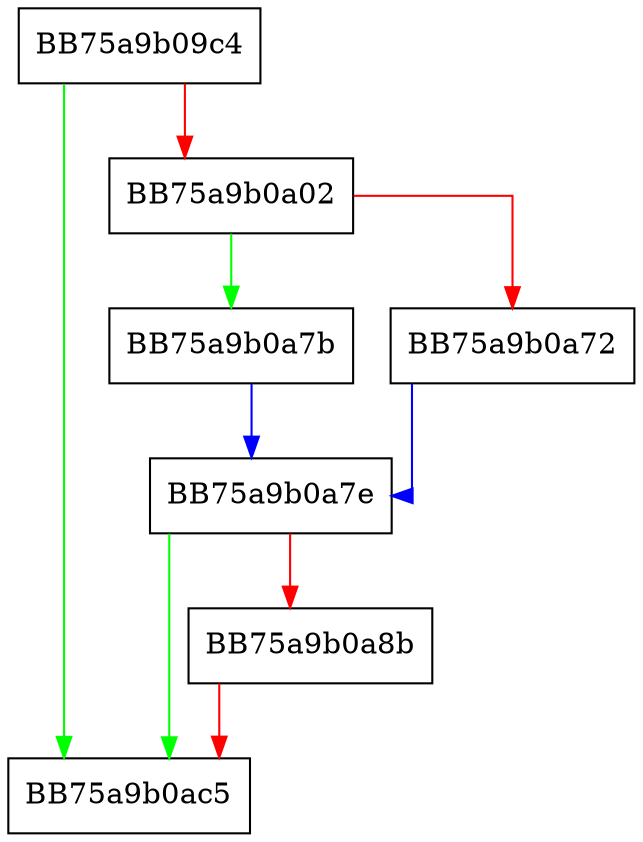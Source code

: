digraph post {
  node [shape="box"];
  graph [splines=ortho];
  BB75a9b09c4 -> BB75a9b0ac5 [color="green"];
  BB75a9b09c4 -> BB75a9b0a02 [color="red"];
  BB75a9b0a02 -> BB75a9b0a7b [color="green"];
  BB75a9b0a02 -> BB75a9b0a72 [color="red"];
  BB75a9b0a72 -> BB75a9b0a7e [color="blue"];
  BB75a9b0a7b -> BB75a9b0a7e [color="blue"];
  BB75a9b0a7e -> BB75a9b0ac5 [color="green"];
  BB75a9b0a7e -> BB75a9b0a8b [color="red"];
  BB75a9b0a8b -> BB75a9b0ac5 [color="red"];
}
